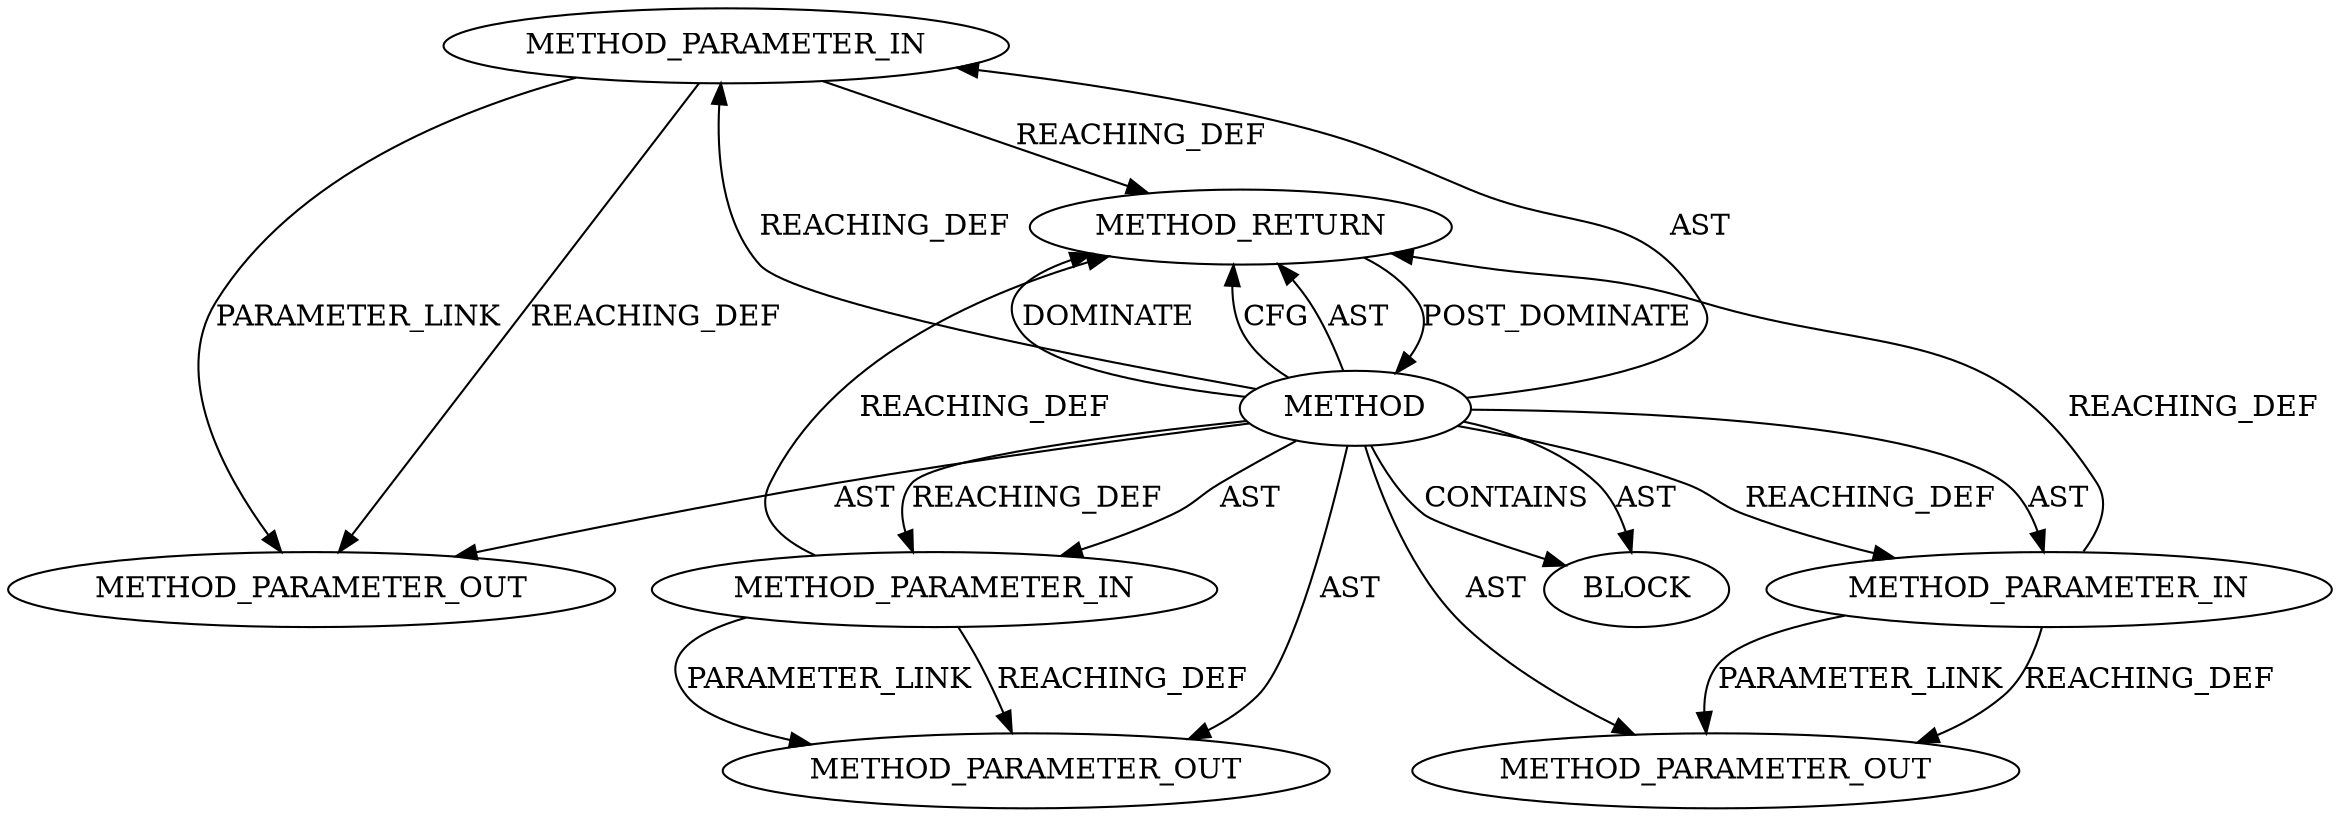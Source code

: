 digraph {
  21172 [label=METHOD_PARAMETER_OUT ORDER=1 CODE="struct sock *sk" IS_VARIADIC=false COLUMN_NUMBER=20 LINE_NUMBER=152 TYPE_FULL_NAME="sock*" EVALUATION_STRATEGY="BY_VALUE" INDEX=1 NAME="sk"]
  223 [label=METHOD_PARAMETER_IN ORDER=1 CODE="struct sock *sk" IS_VARIADIC=false COLUMN_NUMBER=20 LINE_NUMBER=152 TYPE_FULL_NAME="sock*" EVALUATION_STRATEGY="BY_VALUE" INDEX=1 NAME="sk"]
  225 [label=METHOD_PARAMETER_IN ORDER=3 CODE="size_t size" IS_VARIADIC=false COLUMN_NUMBER=57 LINE_NUMBER=152 TYPE_FULL_NAME="size_t" EVALUATION_STRATEGY="BY_VALUE" INDEX=3 NAME="size"]
  222 [label=METHOD COLUMN_NUMBER=5 LINE_NUMBER=152 COLUMN_NUMBER_END=68 IS_EXTERNAL=false SIGNATURE="int tls_sw_sendmsg (sock*,msghdr*,size_t)" NAME="tls_sw_sendmsg" AST_PARENT_TYPE="TYPE_DECL" AST_PARENT_FULL_NAME="tls.h:<global>" ORDER=24 CODE="int tls_sw_sendmsg(struct sock *sk, struct msghdr *msg, size_t size);" FULL_NAME="tls_sw_sendmsg" LINE_NUMBER_END=152 FILENAME="tls.h"]
  224 [label=METHOD_PARAMETER_IN ORDER=2 CODE="struct msghdr *msg" IS_VARIADIC=false COLUMN_NUMBER=37 LINE_NUMBER=152 TYPE_FULL_NAME="msghdr*" EVALUATION_STRATEGY="BY_VALUE" INDEX=2 NAME="msg"]
  21174 [label=METHOD_PARAMETER_OUT ORDER=3 CODE="size_t size" IS_VARIADIC=false COLUMN_NUMBER=57 LINE_NUMBER=152 TYPE_FULL_NAME="size_t" EVALUATION_STRATEGY="BY_VALUE" INDEX=3 NAME="size"]
  21173 [label=METHOD_PARAMETER_OUT ORDER=2 CODE="struct msghdr *msg" IS_VARIADIC=false COLUMN_NUMBER=37 LINE_NUMBER=152 TYPE_FULL_NAME="msghdr*" EVALUATION_STRATEGY="BY_VALUE" INDEX=2 NAME="msg"]
  226 [label=BLOCK ORDER=4 ARGUMENT_INDEX=-1 CODE="<empty>" TYPE_FULL_NAME="<empty>"]
  227 [label=METHOD_RETURN ORDER=5 CODE="RET" COLUMN_NUMBER=5 LINE_NUMBER=152 TYPE_FULL_NAME="int" EVALUATION_STRATEGY="BY_VALUE"]
  222 -> 226 [label=AST ]
  222 -> 21173 [label=AST ]
  222 -> 223 [label=REACHING_DEF VARIABLE=""]
  222 -> 21172 [label=AST ]
  222 -> 225 [label=AST ]
  225 -> 21174 [label=PARAMETER_LINK ]
  223 -> 21172 [label=REACHING_DEF VARIABLE="sk"]
  222 -> 225 [label=REACHING_DEF VARIABLE=""]
  222 -> 223 [label=AST ]
  222 -> 21174 [label=AST ]
  222 -> 227 [label=DOMINATE ]
  224 -> 21173 [label=REACHING_DEF VARIABLE="msg"]
  222 -> 224 [label=AST ]
  227 -> 222 [label=POST_DOMINATE ]
  223 -> 21172 [label=PARAMETER_LINK ]
  225 -> 227 [label=REACHING_DEF VARIABLE="size"]
  222 -> 227 [label=CFG ]
  225 -> 21174 [label=REACHING_DEF VARIABLE="size"]
  223 -> 227 [label=REACHING_DEF VARIABLE="sk"]
  222 -> 227 [label=AST ]
  224 -> 227 [label=REACHING_DEF VARIABLE="msg"]
  222 -> 224 [label=REACHING_DEF VARIABLE=""]
  224 -> 21173 [label=PARAMETER_LINK ]
  222 -> 226 [label=CONTAINS ]
}
